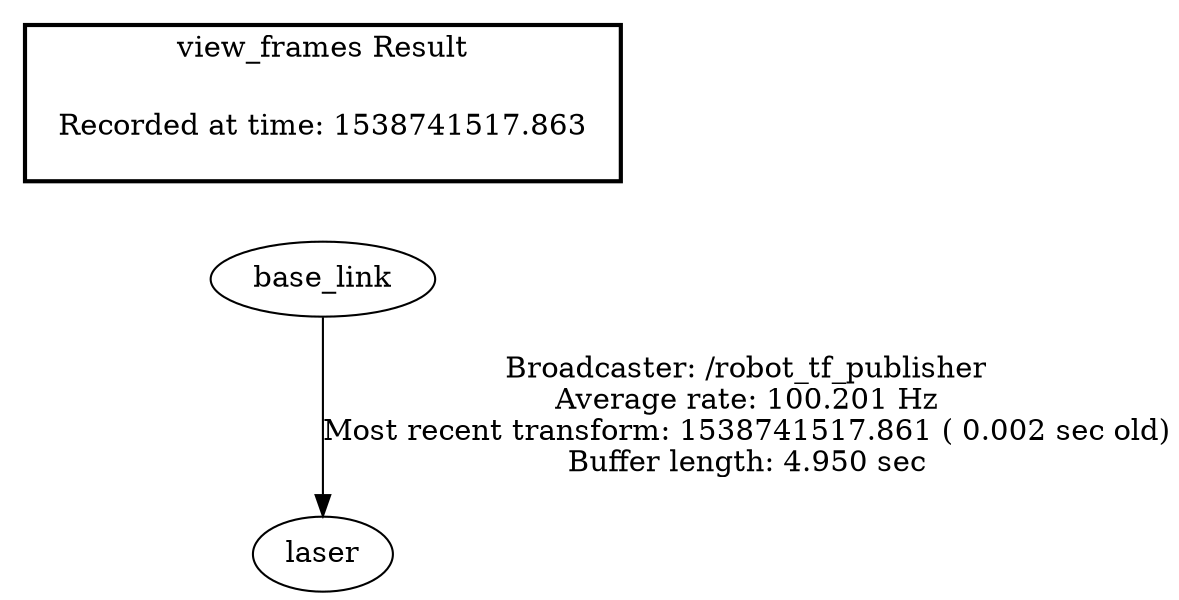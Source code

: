 digraph G {
"base_link" -> "laser"[label="Broadcaster: /robot_tf_publisher\nAverage rate: 100.201 Hz\nMost recent transform: 1538741517.861 ( 0.002 sec old)\nBuffer length: 4.950 sec\n"];
edge [style=invis];
 subgraph cluster_legend { style=bold; color=black; label ="view_frames Result";
"Recorded at time: 1538741517.863"[ shape=plaintext ] ;
 }->"base_link";
}